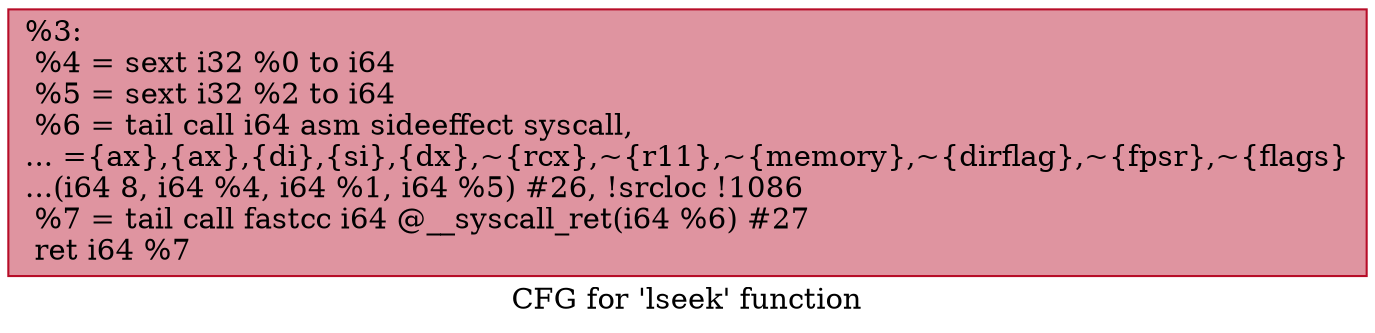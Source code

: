 digraph "CFG for 'lseek' function" {
	label="CFG for 'lseek' function";

	Node0x258e200 [shape=record,color="#b70d28ff", style=filled, fillcolor="#b70d2870",label="{%3:\l  %4 = sext i32 %0 to i64\l  %5 = sext i32 %2 to i64\l  %6 = tail call i64 asm sideeffect syscall,\l... =\{ax\},\{ax\},\{di\},\{si\},\{dx\},~\{rcx\},~\{r11\},~\{memory\},~\{dirflag\},~\{fpsr\},~\{flags\}\l...(i64 8, i64 %4, i64 %1, i64 %5) #26, !srcloc !1086\l  %7 = tail call fastcc i64 @__syscall_ret(i64 %6) #27\l  ret i64 %7\l}"];
}
